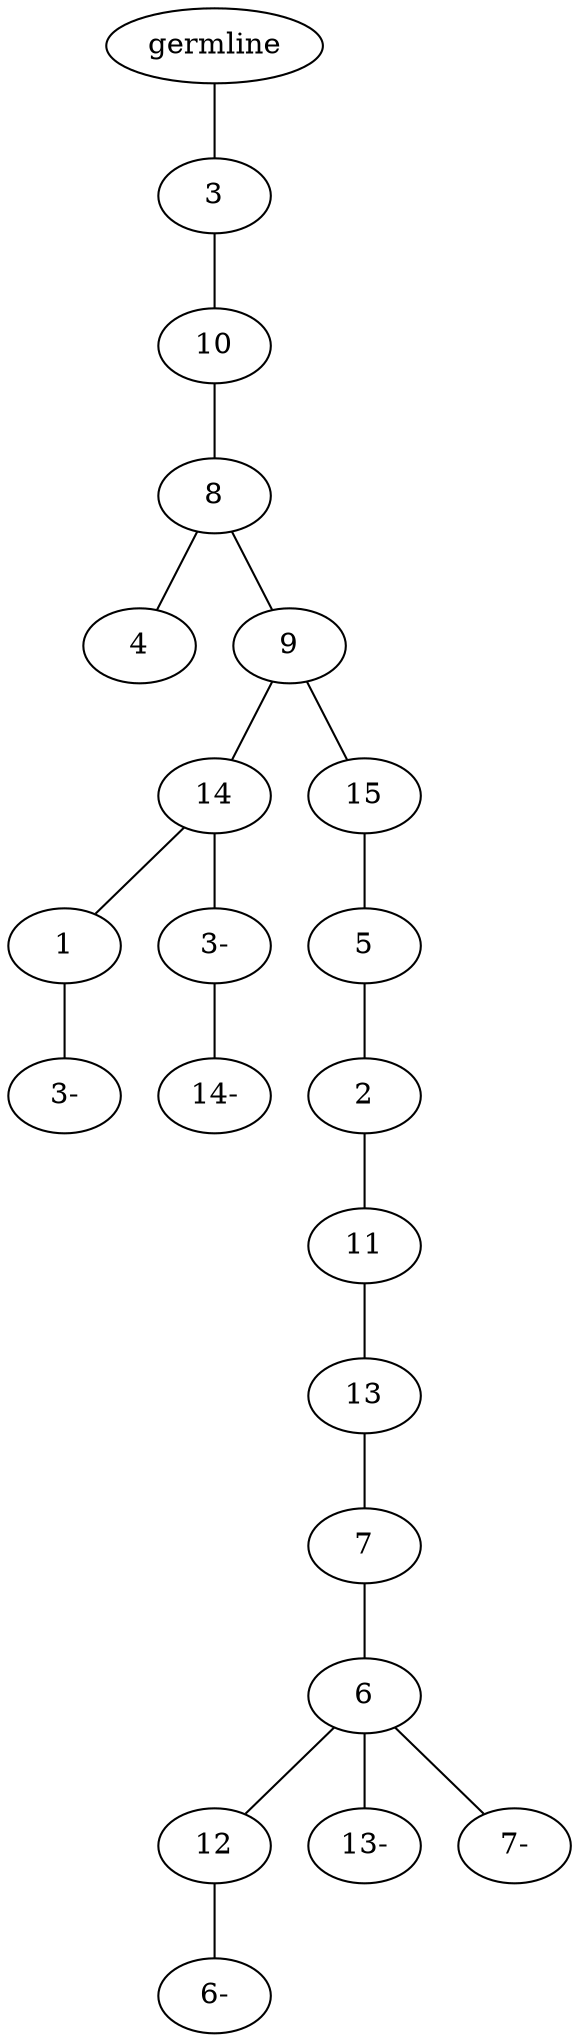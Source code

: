graph tree {
    "139992414353920" [label="germline"];
    "139992414357200" [label="3"];
    "139992414317200" [label="10"];
    "139992414317968" [label="8"];
    "139992414318112" [label="4"];
    "139992414258560" [label="9"];
    "139992414257696" [label="14"];
    "139992414258608" [label="1"];
    "139992414259136" [label="3-"];
    "139992414259952" [label="3-"];
    "139992414259568" [label="14-"];
    "139992414260240" [label="15"];
    "139992414258272" [label="5"];
    "139992414259904" [label="2"];
    "139992414260384" [label="11"];
    "139992414260720" [label="13"];
    "139992414261008" [label="7"];
    "139992414257840" [label="6"];
    "139992414258176" [label="12"];
    "139992414258464" [label="6-"];
    "139992414258992" [label="13-"];
    "139992414257888" [label="7-"];
    "139992414353920" -- "139992414357200";
    "139992414357200" -- "139992414317200";
    "139992414317200" -- "139992414317968";
    "139992414317968" -- "139992414318112";
    "139992414317968" -- "139992414258560";
    "139992414258560" -- "139992414257696";
    "139992414258560" -- "139992414260240";
    "139992414257696" -- "139992414258608";
    "139992414257696" -- "139992414259952";
    "139992414258608" -- "139992414259136";
    "139992414259952" -- "139992414259568";
    "139992414260240" -- "139992414258272";
    "139992414258272" -- "139992414259904";
    "139992414259904" -- "139992414260384";
    "139992414260384" -- "139992414260720";
    "139992414260720" -- "139992414261008";
    "139992414261008" -- "139992414257840";
    "139992414257840" -- "139992414258176";
    "139992414257840" -- "139992414258992";
    "139992414257840" -- "139992414257888";
    "139992414258176" -- "139992414258464";
}
